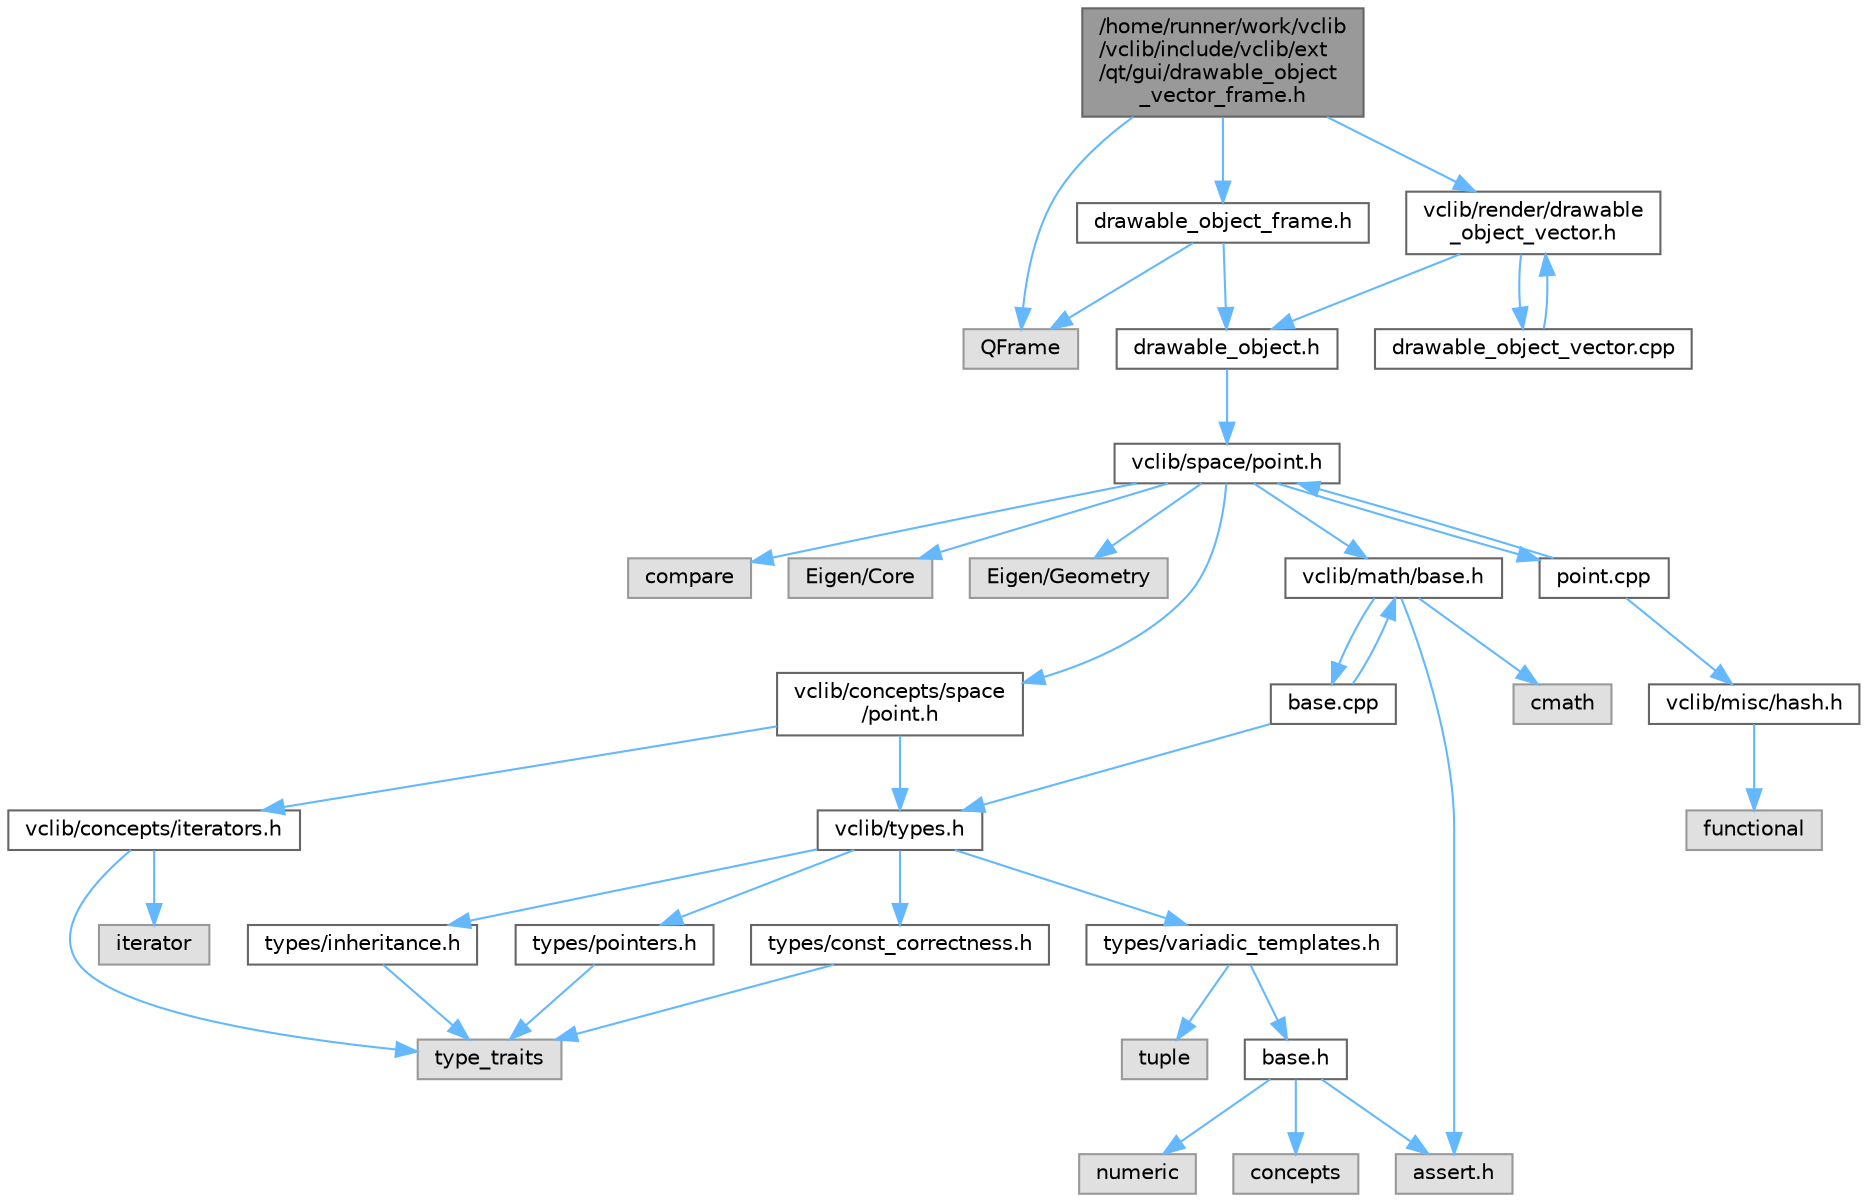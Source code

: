 digraph "/home/runner/work/vclib/vclib/include/vclib/ext/qt/gui/drawable_object_vector_frame.h"
{
 // LATEX_PDF_SIZE
  bgcolor="transparent";
  edge [fontname=Helvetica,fontsize=10,labelfontname=Helvetica,labelfontsize=10];
  node [fontname=Helvetica,fontsize=10,shape=box,height=0.2,width=0.4];
  Node1 [label="/home/runner/work/vclib\l/vclib/include/vclib/ext\l/qt/gui/drawable_object\l_vector_frame.h",height=0.2,width=0.4,color="gray40", fillcolor="grey60", style="filled", fontcolor="black",tooltip=" "];
  Node1 -> Node2 [color="steelblue1",style="solid"];
  Node2 [label="QFrame",height=0.2,width=0.4,color="grey60", fillcolor="#E0E0E0", style="filled",tooltip=" "];
  Node1 -> Node3 [color="steelblue1",style="solid"];
  Node3 [label="vclib/render/drawable\l_object_vector.h",height=0.2,width=0.4,color="grey40", fillcolor="white", style="filled",URL="$drawable__object__vector_8h.html",tooltip=" "];
  Node3 -> Node4 [color="steelblue1",style="solid"];
  Node4 [label="drawable_object.h",height=0.2,width=0.4,color="grey40", fillcolor="white", style="filled",URL="$drawable__object_8h.html",tooltip=" "];
  Node4 -> Node5 [color="steelblue1",style="solid"];
  Node5 [label="vclib/space/point.h",height=0.2,width=0.4,color="grey40", fillcolor="white", style="filled",URL="$space_2point_8h.html",tooltip=" "];
  Node5 -> Node6 [color="steelblue1",style="solid"];
  Node6 [label="compare",height=0.2,width=0.4,color="grey60", fillcolor="#E0E0E0", style="filled",tooltip=" "];
  Node5 -> Node7 [color="steelblue1",style="solid"];
  Node7 [label="Eigen/Core",height=0.2,width=0.4,color="grey60", fillcolor="#E0E0E0", style="filled",tooltip=" "];
  Node5 -> Node8 [color="steelblue1",style="solid"];
  Node8 [label="Eigen/Geometry",height=0.2,width=0.4,color="grey60", fillcolor="#E0E0E0", style="filled",tooltip=" "];
  Node5 -> Node9 [color="steelblue1",style="solid"];
  Node9 [label="vclib/concepts/space\l/point.h",height=0.2,width=0.4,color="grey40", fillcolor="white", style="filled",URL="$concepts_2space_2point_8h.html",tooltip=" "];
  Node9 -> Node10 [color="steelblue1",style="solid"];
  Node10 [label="vclib/concepts/iterators.h",height=0.2,width=0.4,color="grey40", fillcolor="white", style="filled",URL="$concepts_2iterators_8h.html",tooltip=" "];
  Node10 -> Node11 [color="steelblue1",style="solid"];
  Node11 [label="iterator",height=0.2,width=0.4,color="grey60", fillcolor="#E0E0E0", style="filled",tooltip=" "];
  Node10 -> Node12 [color="steelblue1",style="solid"];
  Node12 [label="type_traits",height=0.2,width=0.4,color="grey60", fillcolor="#E0E0E0", style="filled",tooltip=" "];
  Node9 -> Node13 [color="steelblue1",style="solid"];
  Node13 [label="vclib/types.h",height=0.2,width=0.4,color="grey40", fillcolor="white", style="filled",URL="$types_8h.html",tooltip=" "];
  Node13 -> Node14 [color="steelblue1",style="solid"];
  Node14 [label="types/const_correctness.h",height=0.2,width=0.4,color="grey40", fillcolor="white", style="filled",URL="$types_2const__correctness_8h.html",tooltip=" "];
  Node14 -> Node12 [color="steelblue1",style="solid"];
  Node13 -> Node15 [color="steelblue1",style="solid"];
  Node15 [label="types/inheritance.h",height=0.2,width=0.4,color="grey40", fillcolor="white", style="filled",URL="$inheritance_8h.html",tooltip=" "];
  Node15 -> Node12 [color="steelblue1",style="solid"];
  Node13 -> Node16 [color="steelblue1",style="solid"];
  Node16 [label="types/pointers.h",height=0.2,width=0.4,color="grey40", fillcolor="white", style="filled",URL="$types_2pointers_8h.html",tooltip=" "];
  Node16 -> Node12 [color="steelblue1",style="solid"];
  Node13 -> Node17 [color="steelblue1",style="solid"];
  Node17 [label="types/variadic_templates.h",height=0.2,width=0.4,color="grey40", fillcolor="white", style="filled",URL="$variadic__templates_8h.html",tooltip=" "];
  Node17 -> Node18 [color="steelblue1",style="solid"];
  Node18 [label="base.h",height=0.2,width=0.4,color="grey40", fillcolor="white", style="filled",URL="$types_2base_8h.html",tooltip=" "];
  Node18 -> Node19 [color="steelblue1",style="solid"];
  Node19 [label="assert.h",height=0.2,width=0.4,color="grey60", fillcolor="#E0E0E0", style="filled",tooltip=" "];
  Node18 -> Node20 [color="steelblue1",style="solid"];
  Node20 [label="concepts",height=0.2,width=0.4,color="grey60", fillcolor="#E0E0E0", style="filled",tooltip=" "];
  Node18 -> Node21 [color="steelblue1",style="solid"];
  Node21 [label="numeric",height=0.2,width=0.4,color="grey60", fillcolor="#E0E0E0", style="filled",tooltip=" "];
  Node17 -> Node22 [color="steelblue1",style="solid"];
  Node22 [label="tuple",height=0.2,width=0.4,color="grey60", fillcolor="#E0E0E0", style="filled",tooltip=" "];
  Node5 -> Node23 [color="steelblue1",style="solid"];
  Node23 [label="vclib/math/base.h",height=0.2,width=0.4,color="grey40", fillcolor="white", style="filled",URL="$math_2base_8h.html",tooltip=" "];
  Node23 -> Node24 [color="steelblue1",style="solid"];
  Node24 [label="cmath",height=0.2,width=0.4,color="grey60", fillcolor="#E0E0E0", style="filled",tooltip=" "];
  Node23 -> Node19 [color="steelblue1",style="solid"];
  Node23 -> Node25 [color="steelblue1",style="solid"];
  Node25 [label="base.cpp",height=0.2,width=0.4,color="grey40", fillcolor="white", style="filled",URL="$base_8cpp.html",tooltip=" "];
  Node25 -> Node23 [color="steelblue1",style="solid"];
  Node25 -> Node13 [color="steelblue1",style="solid"];
  Node5 -> Node26 [color="steelblue1",style="solid"];
  Node26 [label="point.cpp",height=0.2,width=0.4,color="grey40", fillcolor="white", style="filled",URL="$point_8cpp.html",tooltip=" "];
  Node26 -> Node5 [color="steelblue1",style="solid"];
  Node26 -> Node27 [color="steelblue1",style="solid"];
  Node27 [label="vclib/misc/hash.h",height=0.2,width=0.4,color="grey40", fillcolor="white", style="filled",URL="$hash_8h.html",tooltip=" "];
  Node27 -> Node28 [color="steelblue1",style="solid"];
  Node28 [label="functional",height=0.2,width=0.4,color="grey60", fillcolor="#E0E0E0", style="filled",tooltip=" "];
  Node3 -> Node29 [color="steelblue1",style="solid"];
  Node29 [label="drawable_object_vector.cpp",height=0.2,width=0.4,color="grey40", fillcolor="white", style="filled",URL="$drawable__object__vector_8cpp.html",tooltip=" "];
  Node29 -> Node3 [color="steelblue1",style="solid"];
  Node1 -> Node30 [color="steelblue1",style="solid"];
  Node30 [label="drawable_object_frame.h",height=0.2,width=0.4,color="grey40", fillcolor="white", style="filled",URL="$drawable__object__frame_8h.html",tooltip=" "];
  Node30 -> Node2 [color="steelblue1",style="solid"];
  Node30 -> Node4 [color="steelblue1",style="solid"];
}
